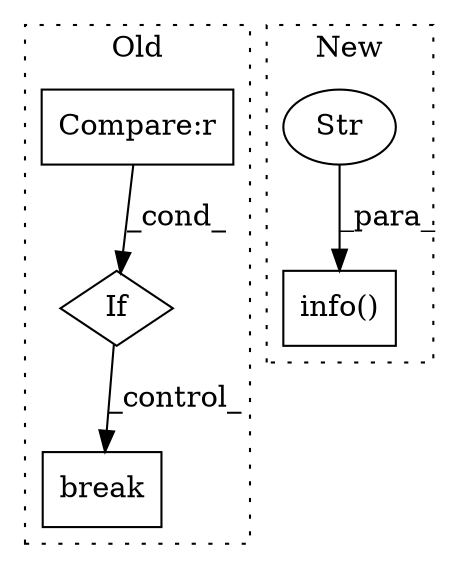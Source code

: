 digraph G {
subgraph cluster0 {
1 [label="break" a="94" s="3523" l="5" shape="box"];
4 [label="If" a="96" s="3449" l="3" shape="diamond"];
5 [label="Compare:r" a="40" s="3452" l="45" shape="box"];
label = "Old";
style="dotted";
}
subgraph cluster1 {
2 [label="info()" a="75" s="3404,3509" l="13,1" shape="box"];
3 [label="Str" a="66" s="3417" l="92" shape="ellipse"];
label = "New";
style="dotted";
}
3 -> 2 [label="_para_"];
4 -> 1 [label="_control_"];
5 -> 4 [label="_cond_"];
}